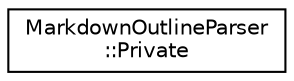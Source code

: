 digraph "类继承关系图"
{
 // INTERACTIVE_SVG=YES
 // LATEX_PDF_SIZE
  edge [fontname="Helvetica",fontsize="10",labelfontname="Helvetica",labelfontsize="10"];
  node [fontname="Helvetica",fontsize="10",shape=record];
  rankdir="LR";
  Node0 [label="MarkdownOutlineParser\l::Private",height=0.2,width=0.4,color="black", fillcolor="white", style="filled",URL="$d1/d53/struct_markdown_outline_parser_1_1_private.html",tooltip=" "];
}
